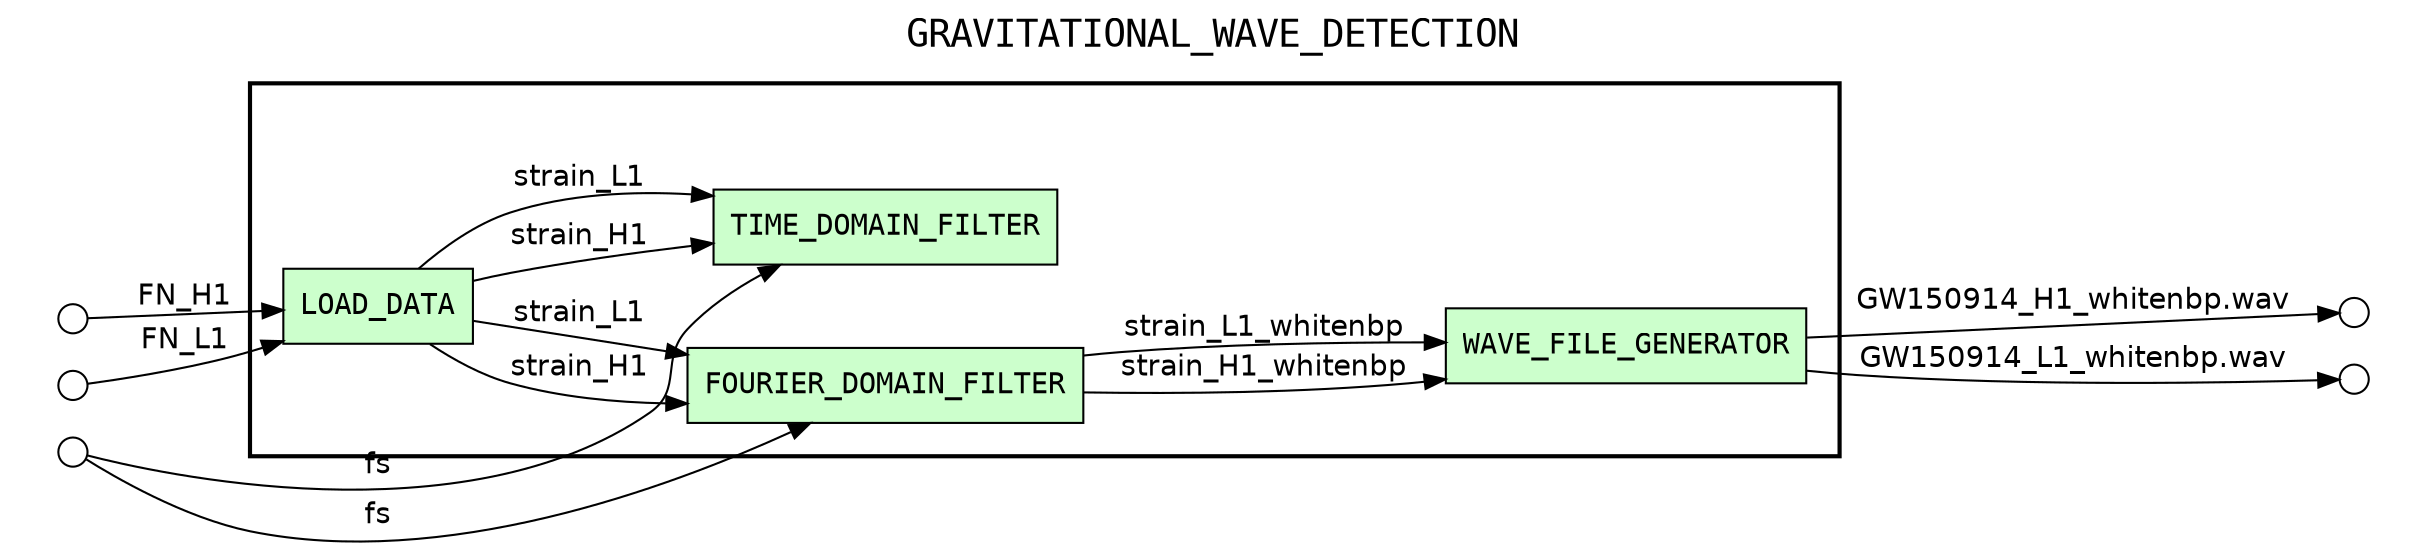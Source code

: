 digraph Workflow {
rankdir=LR
fontname=Courier; fontsize=18; labelloc=t
label=GRAVITATIONAL_WAVE_DETECTION
subgraph cluster_workflow_box_outer { label=""; color=black; penwidth=2
subgraph cluster_workflow_box_inner { label=""; color=white
node[shape=box style=filled fillcolor="#CCFFCC" peripheries=1 fontname=Courier]
LOAD_DATA
FOURIER_DOMAIN_FILTER
TIME_DOMAIN_FILTER
WAVE_FILE_GENERATOR
edge[fontname=Helvetica]
LOAD_DATA -> FOURIER_DOMAIN_FILTER [label=strain_H1]
LOAD_DATA -> TIME_DOMAIN_FILTER [label=strain_H1]
LOAD_DATA -> FOURIER_DOMAIN_FILTER [label=strain_L1]
LOAD_DATA -> TIME_DOMAIN_FILTER [label=strain_L1]
FOURIER_DOMAIN_FILTER -> WAVE_FILE_GENERATOR [label=strain_H1_whitenbp]
FOURIER_DOMAIN_FILTER -> WAVE_FILE_GENERATOR [label=strain_L1_whitenbp]
}}
subgraph cluster_input_ports_group_outer { label=""; color=white
subgraph cluster_input_ports_group_inner { label=""; color=white
node[shape=circle style=filled fillcolor="#FFFFFF" peripheries=1 fontname=Courier width=0.2]
FN_H1_input_port [label=""]
FN_L1_input_port [label=""]
fs_input_port [label=""]
}}
subgraph cluster_output_ports_group_outer { label=""; color=white
subgraph cluster_output_ports_group_inner { label=""; color=white
node[shape=circle style=filled fillcolor="#FFFFFF" peripheries=1 fontname=Courier width=0.2]
"GW150914_H1_whitenbp.wav_output_port" [label=""]
"GW150914_L1_whitenbp.wav_output_port" [label=""]
}}
edge[fontname=Helvetica]
FN_H1_input_port -> LOAD_DATA [label=FN_H1]
FN_L1_input_port -> LOAD_DATA [label=FN_L1]
fs_input_port -> FOURIER_DOMAIN_FILTER [label=fs]
fs_input_port -> TIME_DOMAIN_FILTER [label=fs]
edge[fontname=Helvetica]
WAVE_FILE_GENERATOR -> "GW150914_H1_whitenbp.wav_output_port" [label="GW150914_H1_whitenbp.wav"]
WAVE_FILE_GENERATOR -> "GW150914_L1_whitenbp.wav_output_port" [label="GW150914_L1_whitenbp.wav"]
}
